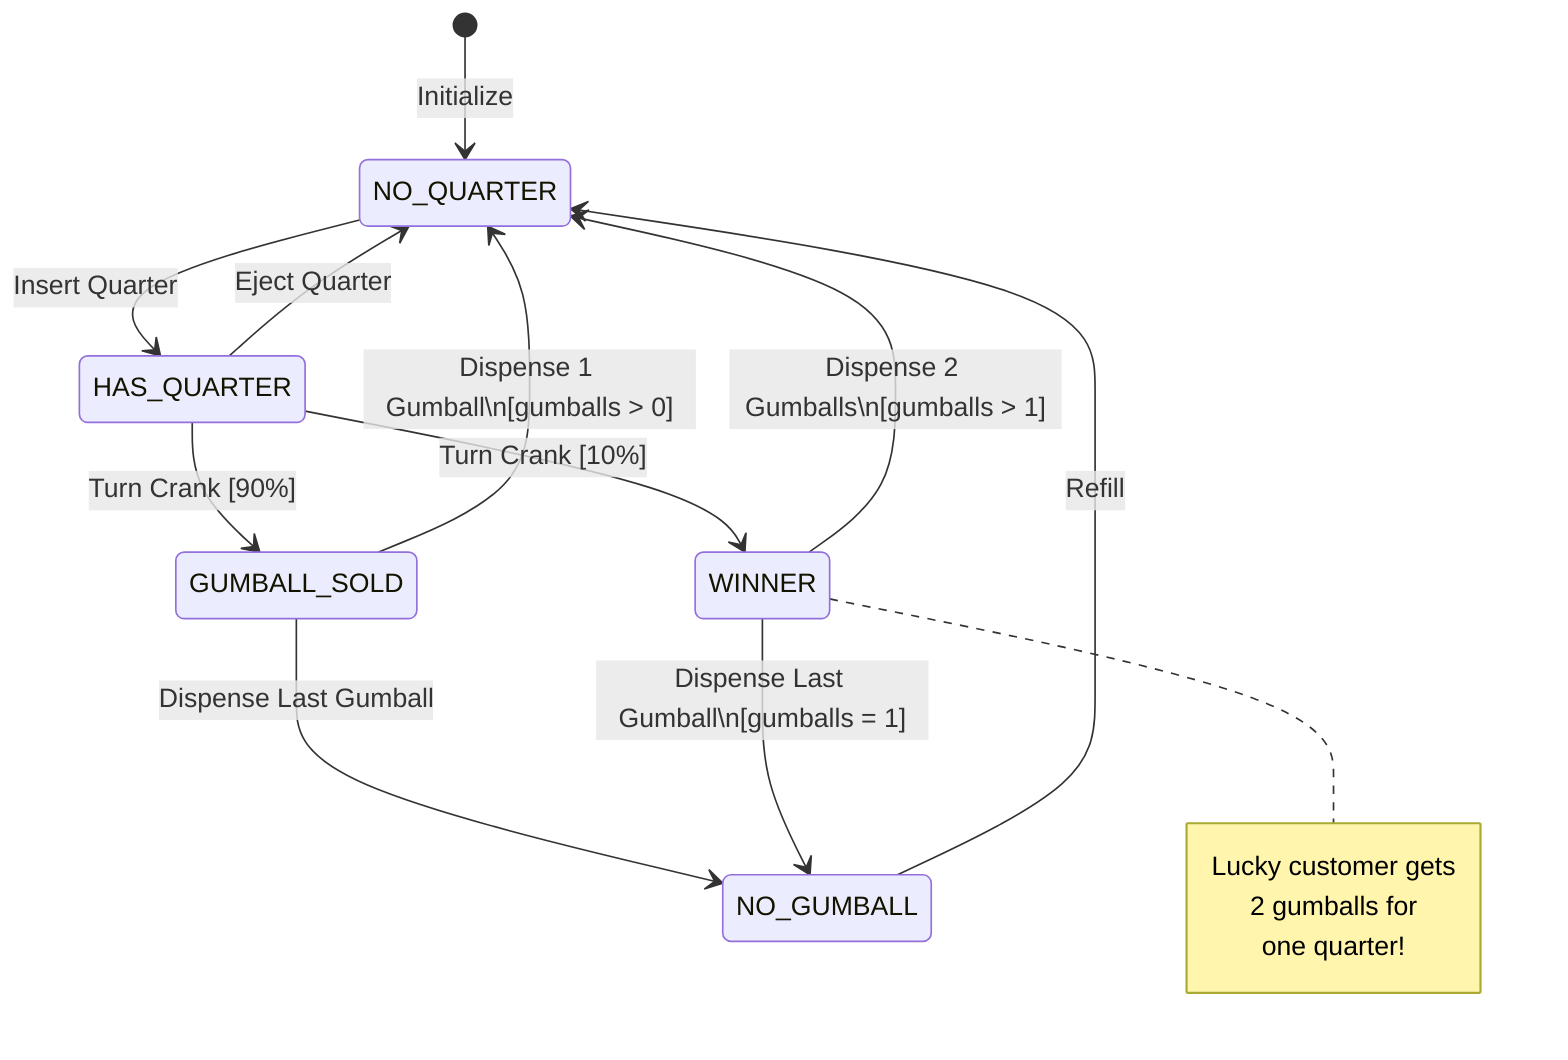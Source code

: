 stateDiagram-v2
    [*] --> NO_QUARTER: Initialize
    NO_QUARTER --> HAS_QUARTER: Insert Quarter
    HAS_QUARTER --> NO_QUARTER: Eject Quarter
    HAS_QUARTER --> GUMBALL_SOLD: Turn Crank [90%]
    HAS_QUARTER --> WINNER: Turn Crank [10%]
    GUMBALL_SOLD --> NO_QUARTER: Dispense 1 Gumball\n[gumballs > 0]
    GUMBALL_SOLD --> NO_GUMBALL: Dispense Last Gumball
    WINNER --> NO_QUARTER: Dispense 2 Gumballs\n[gumballs > 1]
    WINNER --> NO_GUMBALL: Dispense Last Gumball\n[gumballs = 1]
    NO_GUMBALL --> NO_QUARTER: Refill
    
    note right of WINNER
        Lucky customer gets
        2 gumballs for
        one quarter!
    end note